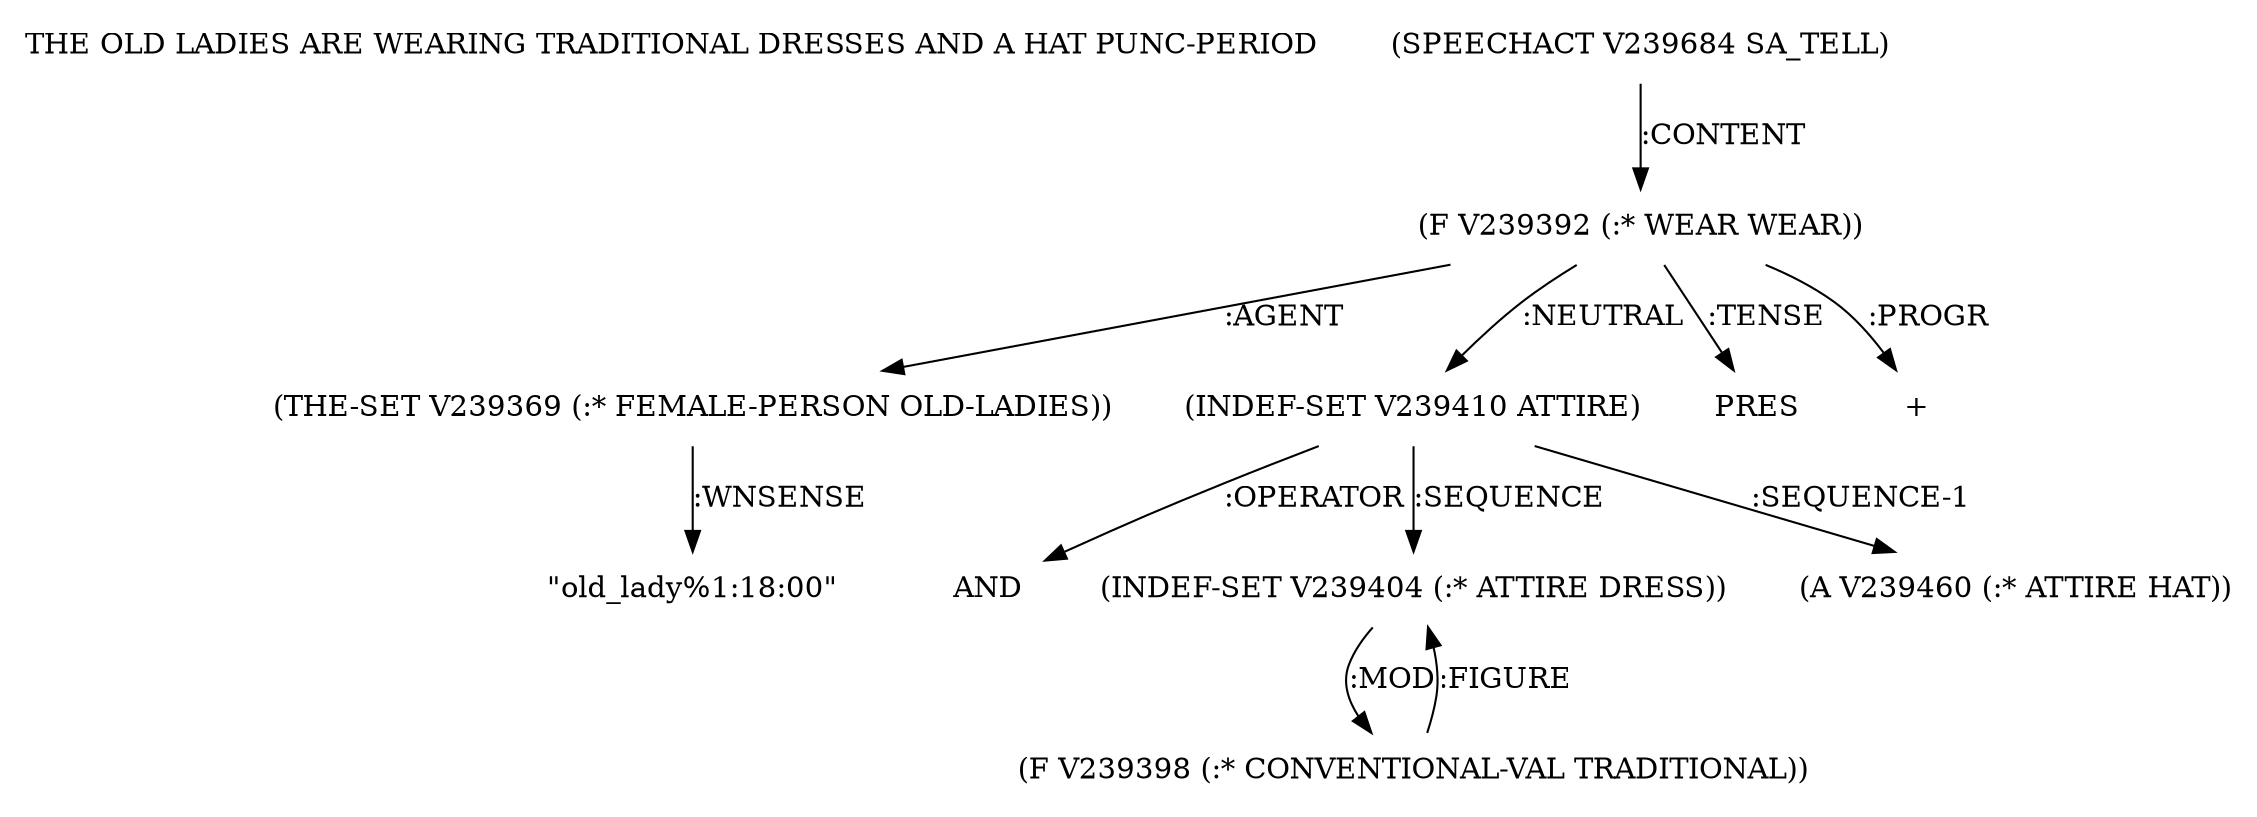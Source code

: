 digraph Terms {
  node [shape=none]
  "THE OLD LADIES ARE WEARING TRADITIONAL DRESSES AND A HAT PUNC-PERIOD"
  "V239684" [label="(SPEECHACT V239684 SA_TELL)"]
  "V239684" -> "V239392" [label=":CONTENT"]
  "V239392" [label="(F V239392 (:* WEAR WEAR))"]
  "V239392" -> "V239369" [label=":AGENT"]
  "V239392" -> "V239410" [label=":NEUTRAL"]
  "V239392" -> "NT240765" [label=":TENSE"]
  "NT240765" [label="PRES"]
  "V239392" -> "NT240766" [label=":PROGR"]
  "NT240766" [label="+"]
  "V239369" [label="(THE-SET V239369 (:* FEMALE-PERSON OLD-LADIES))"]
  "V239369" -> "NT240767" [label=":WNSENSE"]
  "NT240767" [label="\"old_lady%1:18:00\""]
  "V239410" [label="(INDEF-SET V239410 ATTIRE)"]
  "V239410" -> "NT240768" [label=":OPERATOR"]
  "NT240768" [label="AND"]
  "V239410" -> "V239404" [label=":SEQUENCE"]
  "V239410" -> "V239460" [label=":SEQUENCE-1"]
  "V239404" [label="(INDEF-SET V239404 (:* ATTIRE DRESS))"]
  "V239404" -> "V239398" [label=":MOD"]
  "V239398" [label="(F V239398 (:* CONVENTIONAL-VAL TRADITIONAL))"]
  "V239398" -> "V239404" [label=":FIGURE"]
  "V239460" [label="(A V239460 (:* ATTIRE HAT))"]
}
